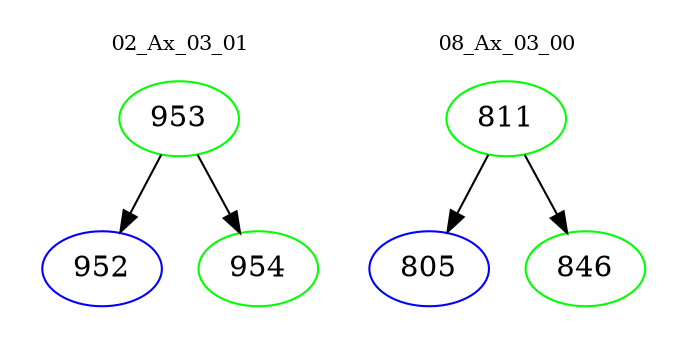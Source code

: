 digraph{
subgraph cluster_0 {
color = white
label = "02_Ax_03_01";
fontsize=10;
T0_953 [label="953", color="green"]
T0_953 -> T0_952 [color="black"]
T0_952 [label="952", color="blue"]
T0_953 -> T0_954 [color="black"]
T0_954 [label="954", color="green"]
}
subgraph cluster_1 {
color = white
label = "08_Ax_03_00";
fontsize=10;
T1_811 [label="811", color="green"]
T1_811 -> T1_805 [color="black"]
T1_805 [label="805", color="blue"]
T1_811 -> T1_846 [color="black"]
T1_846 [label="846", color="green"]
}
}
